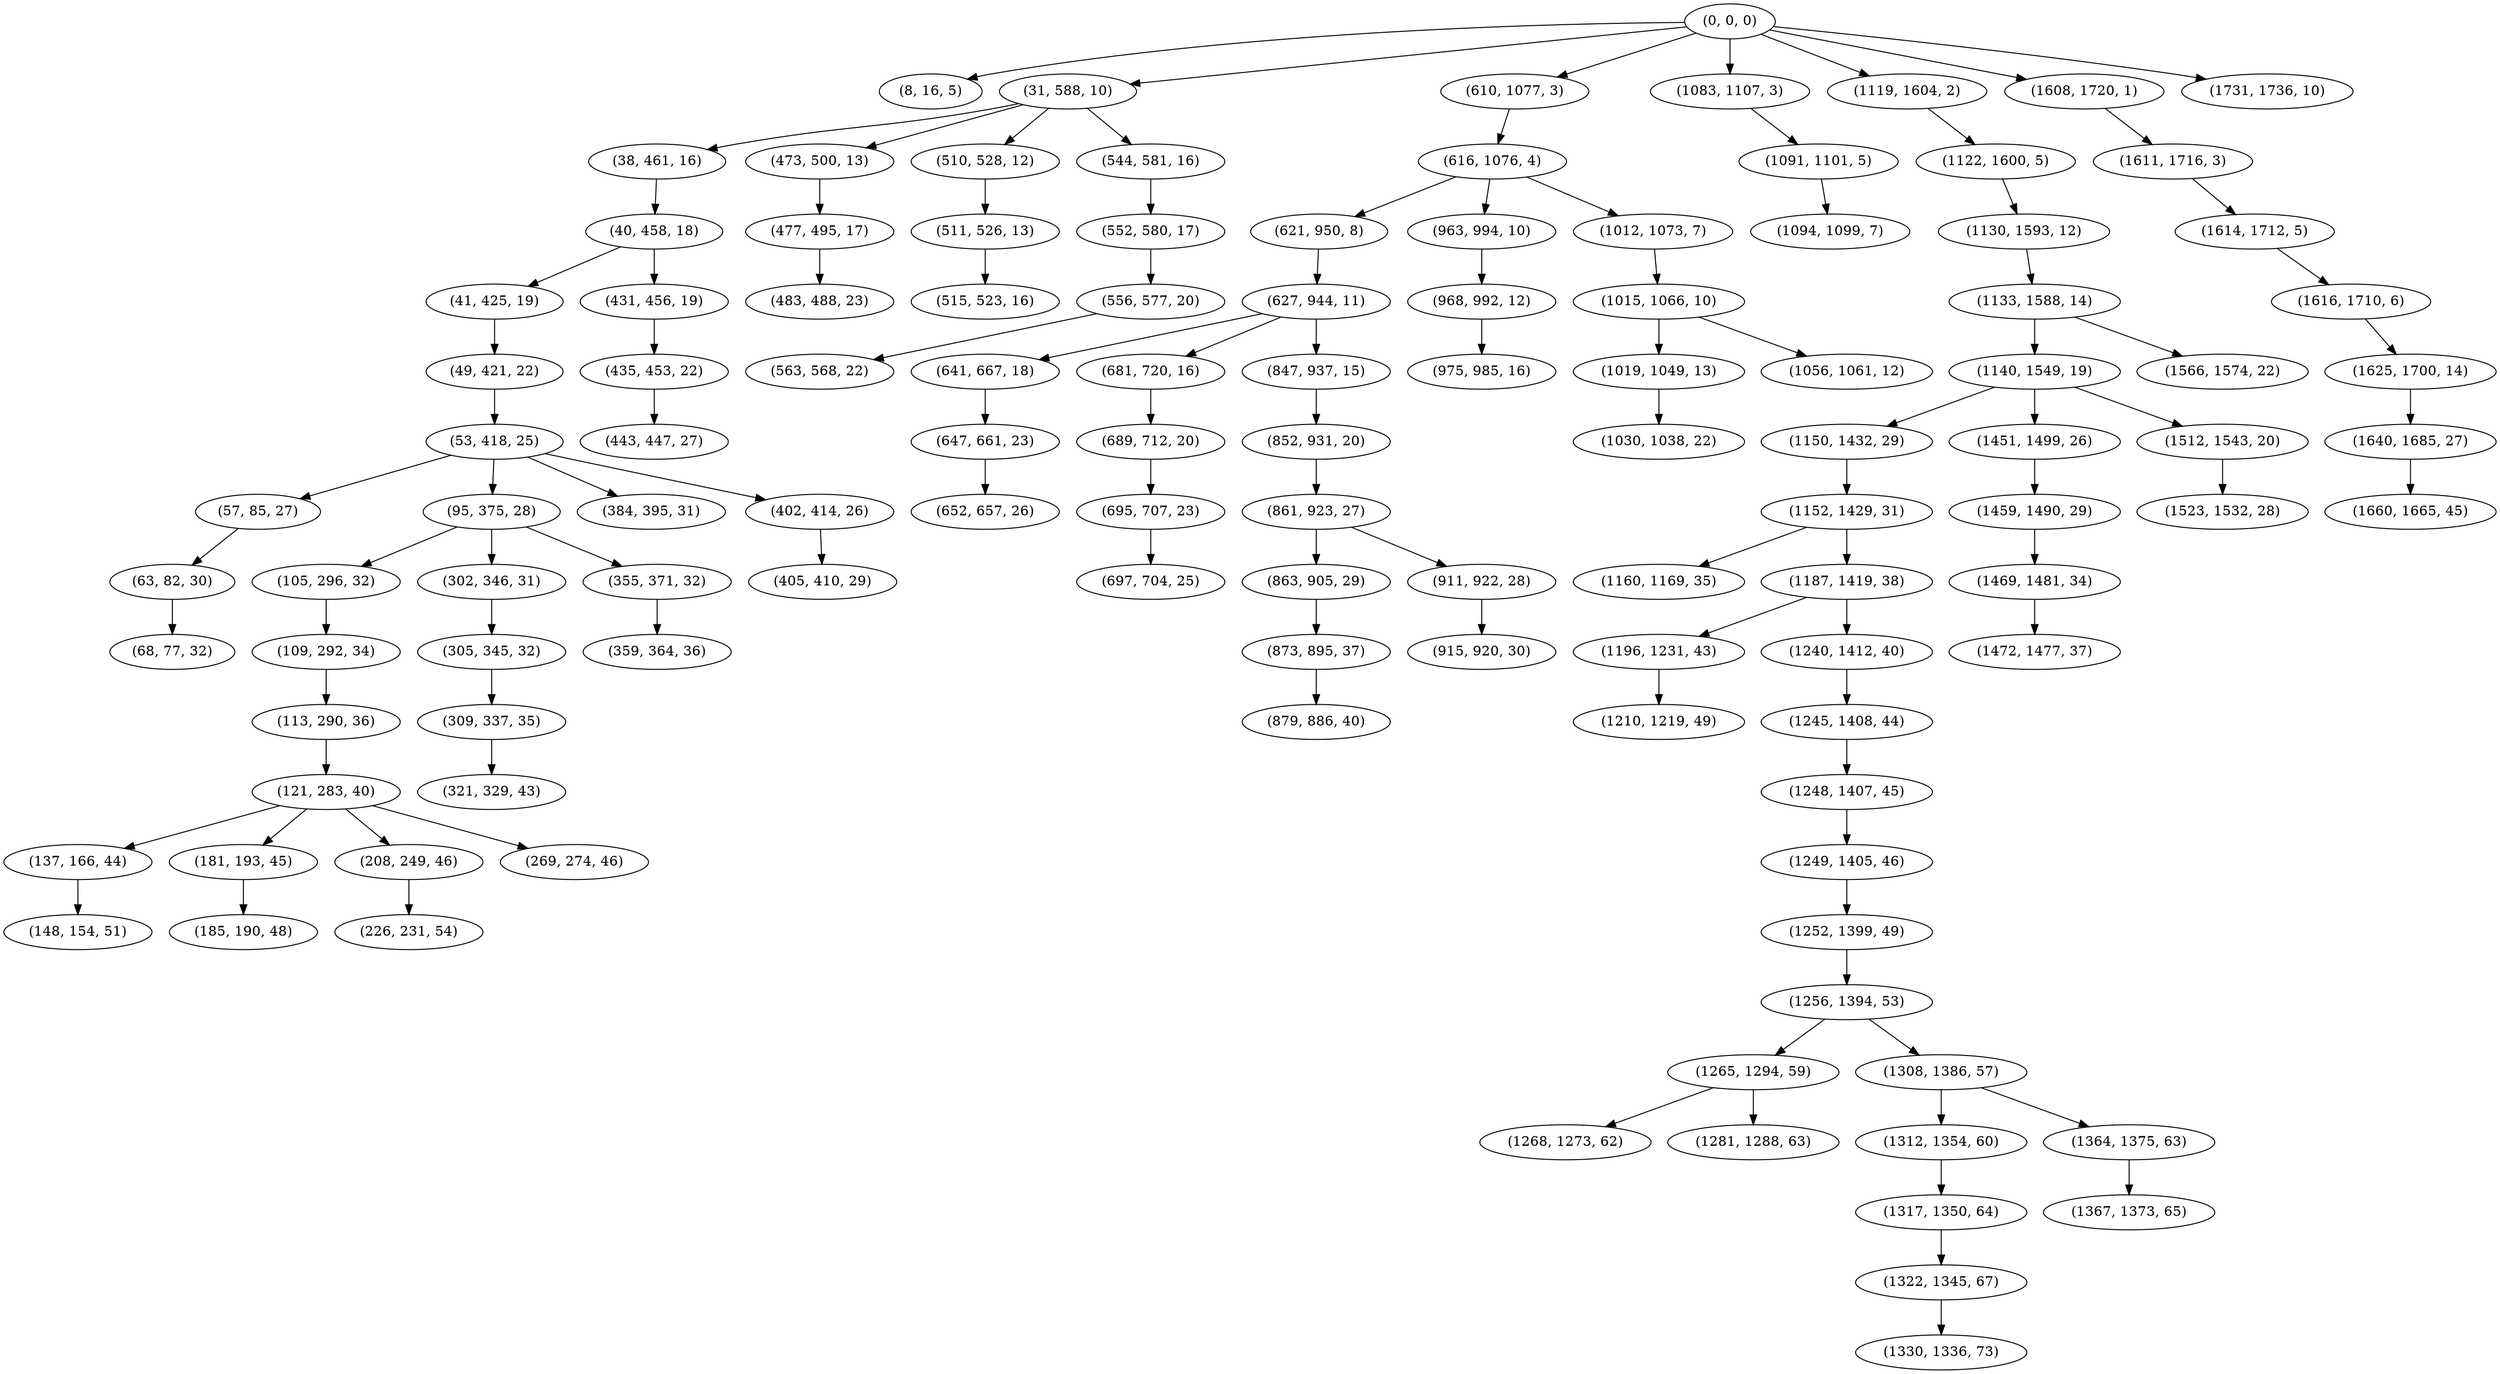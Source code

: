 digraph tree {
    "(0, 0, 0)";
    "(8, 16, 5)";
    "(31, 588, 10)";
    "(38, 461, 16)";
    "(40, 458, 18)";
    "(41, 425, 19)";
    "(49, 421, 22)";
    "(53, 418, 25)";
    "(57, 85, 27)";
    "(63, 82, 30)";
    "(68, 77, 32)";
    "(95, 375, 28)";
    "(105, 296, 32)";
    "(109, 292, 34)";
    "(113, 290, 36)";
    "(121, 283, 40)";
    "(137, 166, 44)";
    "(148, 154, 51)";
    "(181, 193, 45)";
    "(185, 190, 48)";
    "(208, 249, 46)";
    "(226, 231, 54)";
    "(269, 274, 46)";
    "(302, 346, 31)";
    "(305, 345, 32)";
    "(309, 337, 35)";
    "(321, 329, 43)";
    "(355, 371, 32)";
    "(359, 364, 36)";
    "(384, 395, 31)";
    "(402, 414, 26)";
    "(405, 410, 29)";
    "(431, 456, 19)";
    "(435, 453, 22)";
    "(443, 447, 27)";
    "(473, 500, 13)";
    "(477, 495, 17)";
    "(483, 488, 23)";
    "(510, 528, 12)";
    "(511, 526, 13)";
    "(515, 523, 16)";
    "(544, 581, 16)";
    "(552, 580, 17)";
    "(556, 577, 20)";
    "(563, 568, 22)";
    "(610, 1077, 3)";
    "(616, 1076, 4)";
    "(621, 950, 8)";
    "(627, 944, 11)";
    "(641, 667, 18)";
    "(647, 661, 23)";
    "(652, 657, 26)";
    "(681, 720, 16)";
    "(689, 712, 20)";
    "(695, 707, 23)";
    "(697, 704, 25)";
    "(847, 937, 15)";
    "(852, 931, 20)";
    "(861, 923, 27)";
    "(863, 905, 29)";
    "(873, 895, 37)";
    "(879, 886, 40)";
    "(911, 922, 28)";
    "(915, 920, 30)";
    "(963, 994, 10)";
    "(968, 992, 12)";
    "(975, 985, 16)";
    "(1012, 1073, 7)";
    "(1015, 1066, 10)";
    "(1019, 1049, 13)";
    "(1030, 1038, 22)";
    "(1056, 1061, 12)";
    "(1083, 1107, 3)";
    "(1091, 1101, 5)";
    "(1094, 1099, 7)";
    "(1119, 1604, 2)";
    "(1122, 1600, 5)";
    "(1130, 1593, 12)";
    "(1133, 1588, 14)";
    "(1140, 1549, 19)";
    "(1150, 1432, 29)";
    "(1152, 1429, 31)";
    "(1160, 1169, 35)";
    "(1187, 1419, 38)";
    "(1196, 1231, 43)";
    "(1210, 1219, 49)";
    "(1240, 1412, 40)";
    "(1245, 1408, 44)";
    "(1248, 1407, 45)";
    "(1249, 1405, 46)";
    "(1252, 1399, 49)";
    "(1256, 1394, 53)";
    "(1265, 1294, 59)";
    "(1268, 1273, 62)";
    "(1281, 1288, 63)";
    "(1308, 1386, 57)";
    "(1312, 1354, 60)";
    "(1317, 1350, 64)";
    "(1322, 1345, 67)";
    "(1330, 1336, 73)";
    "(1364, 1375, 63)";
    "(1367, 1373, 65)";
    "(1451, 1499, 26)";
    "(1459, 1490, 29)";
    "(1469, 1481, 34)";
    "(1472, 1477, 37)";
    "(1512, 1543, 20)";
    "(1523, 1532, 28)";
    "(1566, 1574, 22)";
    "(1608, 1720, 1)";
    "(1611, 1716, 3)";
    "(1614, 1712, 5)";
    "(1616, 1710, 6)";
    "(1625, 1700, 14)";
    "(1640, 1685, 27)";
    "(1660, 1665, 45)";
    "(1731, 1736, 10)";
    "(0, 0, 0)" -> "(8, 16, 5)";
    "(0, 0, 0)" -> "(31, 588, 10)";
    "(0, 0, 0)" -> "(610, 1077, 3)";
    "(0, 0, 0)" -> "(1083, 1107, 3)";
    "(0, 0, 0)" -> "(1119, 1604, 2)";
    "(0, 0, 0)" -> "(1608, 1720, 1)";
    "(0, 0, 0)" -> "(1731, 1736, 10)";
    "(31, 588, 10)" -> "(38, 461, 16)";
    "(31, 588, 10)" -> "(473, 500, 13)";
    "(31, 588, 10)" -> "(510, 528, 12)";
    "(31, 588, 10)" -> "(544, 581, 16)";
    "(38, 461, 16)" -> "(40, 458, 18)";
    "(40, 458, 18)" -> "(41, 425, 19)";
    "(40, 458, 18)" -> "(431, 456, 19)";
    "(41, 425, 19)" -> "(49, 421, 22)";
    "(49, 421, 22)" -> "(53, 418, 25)";
    "(53, 418, 25)" -> "(57, 85, 27)";
    "(53, 418, 25)" -> "(95, 375, 28)";
    "(53, 418, 25)" -> "(384, 395, 31)";
    "(53, 418, 25)" -> "(402, 414, 26)";
    "(57, 85, 27)" -> "(63, 82, 30)";
    "(63, 82, 30)" -> "(68, 77, 32)";
    "(95, 375, 28)" -> "(105, 296, 32)";
    "(95, 375, 28)" -> "(302, 346, 31)";
    "(95, 375, 28)" -> "(355, 371, 32)";
    "(105, 296, 32)" -> "(109, 292, 34)";
    "(109, 292, 34)" -> "(113, 290, 36)";
    "(113, 290, 36)" -> "(121, 283, 40)";
    "(121, 283, 40)" -> "(137, 166, 44)";
    "(121, 283, 40)" -> "(181, 193, 45)";
    "(121, 283, 40)" -> "(208, 249, 46)";
    "(121, 283, 40)" -> "(269, 274, 46)";
    "(137, 166, 44)" -> "(148, 154, 51)";
    "(181, 193, 45)" -> "(185, 190, 48)";
    "(208, 249, 46)" -> "(226, 231, 54)";
    "(302, 346, 31)" -> "(305, 345, 32)";
    "(305, 345, 32)" -> "(309, 337, 35)";
    "(309, 337, 35)" -> "(321, 329, 43)";
    "(355, 371, 32)" -> "(359, 364, 36)";
    "(402, 414, 26)" -> "(405, 410, 29)";
    "(431, 456, 19)" -> "(435, 453, 22)";
    "(435, 453, 22)" -> "(443, 447, 27)";
    "(473, 500, 13)" -> "(477, 495, 17)";
    "(477, 495, 17)" -> "(483, 488, 23)";
    "(510, 528, 12)" -> "(511, 526, 13)";
    "(511, 526, 13)" -> "(515, 523, 16)";
    "(544, 581, 16)" -> "(552, 580, 17)";
    "(552, 580, 17)" -> "(556, 577, 20)";
    "(556, 577, 20)" -> "(563, 568, 22)";
    "(610, 1077, 3)" -> "(616, 1076, 4)";
    "(616, 1076, 4)" -> "(621, 950, 8)";
    "(616, 1076, 4)" -> "(963, 994, 10)";
    "(616, 1076, 4)" -> "(1012, 1073, 7)";
    "(621, 950, 8)" -> "(627, 944, 11)";
    "(627, 944, 11)" -> "(641, 667, 18)";
    "(627, 944, 11)" -> "(681, 720, 16)";
    "(627, 944, 11)" -> "(847, 937, 15)";
    "(641, 667, 18)" -> "(647, 661, 23)";
    "(647, 661, 23)" -> "(652, 657, 26)";
    "(681, 720, 16)" -> "(689, 712, 20)";
    "(689, 712, 20)" -> "(695, 707, 23)";
    "(695, 707, 23)" -> "(697, 704, 25)";
    "(847, 937, 15)" -> "(852, 931, 20)";
    "(852, 931, 20)" -> "(861, 923, 27)";
    "(861, 923, 27)" -> "(863, 905, 29)";
    "(861, 923, 27)" -> "(911, 922, 28)";
    "(863, 905, 29)" -> "(873, 895, 37)";
    "(873, 895, 37)" -> "(879, 886, 40)";
    "(911, 922, 28)" -> "(915, 920, 30)";
    "(963, 994, 10)" -> "(968, 992, 12)";
    "(968, 992, 12)" -> "(975, 985, 16)";
    "(1012, 1073, 7)" -> "(1015, 1066, 10)";
    "(1015, 1066, 10)" -> "(1019, 1049, 13)";
    "(1015, 1066, 10)" -> "(1056, 1061, 12)";
    "(1019, 1049, 13)" -> "(1030, 1038, 22)";
    "(1083, 1107, 3)" -> "(1091, 1101, 5)";
    "(1091, 1101, 5)" -> "(1094, 1099, 7)";
    "(1119, 1604, 2)" -> "(1122, 1600, 5)";
    "(1122, 1600, 5)" -> "(1130, 1593, 12)";
    "(1130, 1593, 12)" -> "(1133, 1588, 14)";
    "(1133, 1588, 14)" -> "(1140, 1549, 19)";
    "(1133, 1588, 14)" -> "(1566, 1574, 22)";
    "(1140, 1549, 19)" -> "(1150, 1432, 29)";
    "(1140, 1549, 19)" -> "(1451, 1499, 26)";
    "(1140, 1549, 19)" -> "(1512, 1543, 20)";
    "(1150, 1432, 29)" -> "(1152, 1429, 31)";
    "(1152, 1429, 31)" -> "(1160, 1169, 35)";
    "(1152, 1429, 31)" -> "(1187, 1419, 38)";
    "(1187, 1419, 38)" -> "(1196, 1231, 43)";
    "(1187, 1419, 38)" -> "(1240, 1412, 40)";
    "(1196, 1231, 43)" -> "(1210, 1219, 49)";
    "(1240, 1412, 40)" -> "(1245, 1408, 44)";
    "(1245, 1408, 44)" -> "(1248, 1407, 45)";
    "(1248, 1407, 45)" -> "(1249, 1405, 46)";
    "(1249, 1405, 46)" -> "(1252, 1399, 49)";
    "(1252, 1399, 49)" -> "(1256, 1394, 53)";
    "(1256, 1394, 53)" -> "(1265, 1294, 59)";
    "(1256, 1394, 53)" -> "(1308, 1386, 57)";
    "(1265, 1294, 59)" -> "(1268, 1273, 62)";
    "(1265, 1294, 59)" -> "(1281, 1288, 63)";
    "(1308, 1386, 57)" -> "(1312, 1354, 60)";
    "(1308, 1386, 57)" -> "(1364, 1375, 63)";
    "(1312, 1354, 60)" -> "(1317, 1350, 64)";
    "(1317, 1350, 64)" -> "(1322, 1345, 67)";
    "(1322, 1345, 67)" -> "(1330, 1336, 73)";
    "(1364, 1375, 63)" -> "(1367, 1373, 65)";
    "(1451, 1499, 26)" -> "(1459, 1490, 29)";
    "(1459, 1490, 29)" -> "(1469, 1481, 34)";
    "(1469, 1481, 34)" -> "(1472, 1477, 37)";
    "(1512, 1543, 20)" -> "(1523, 1532, 28)";
    "(1608, 1720, 1)" -> "(1611, 1716, 3)";
    "(1611, 1716, 3)" -> "(1614, 1712, 5)";
    "(1614, 1712, 5)" -> "(1616, 1710, 6)";
    "(1616, 1710, 6)" -> "(1625, 1700, 14)";
    "(1625, 1700, 14)" -> "(1640, 1685, 27)";
    "(1640, 1685, 27)" -> "(1660, 1665, 45)";
}
